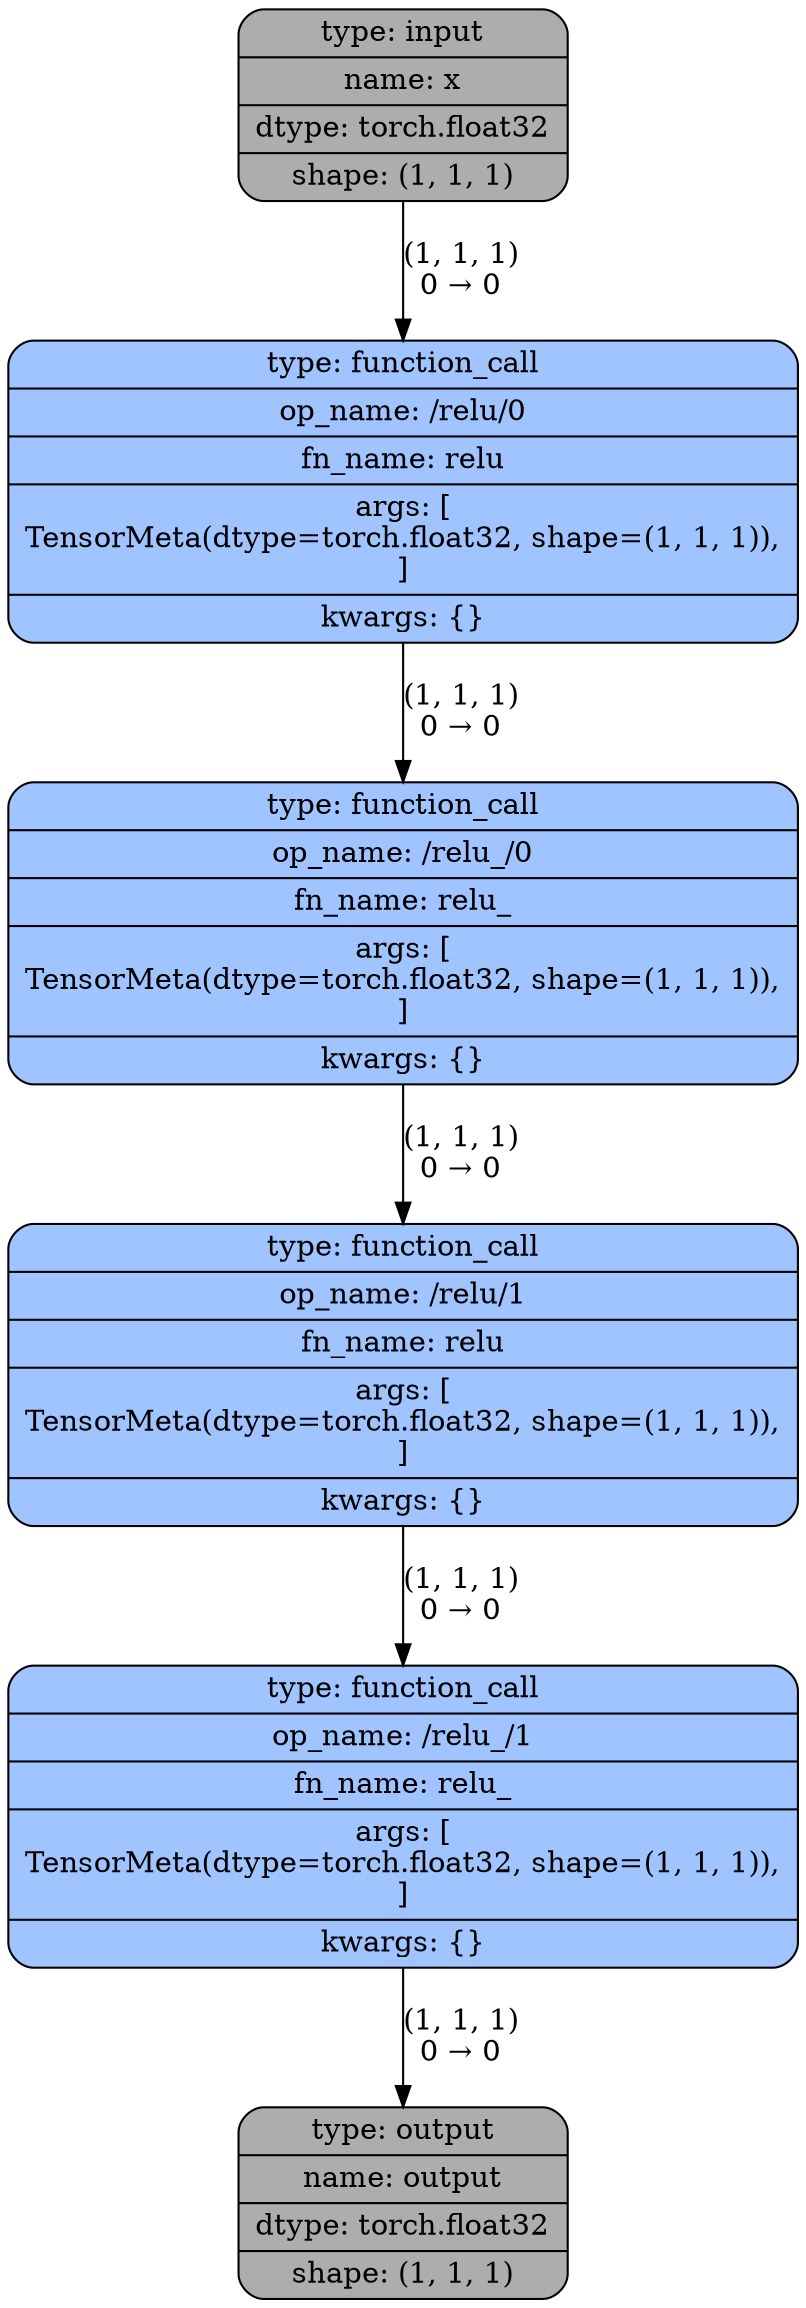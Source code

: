 digraph {
rankdir=TB;
0 [label="{type: input|name: x|dtype: torch.float32|shape: (1, 1, 1)}", fillcolor="#adadad", fontcolor="#000000", shape=record, style="filled,rounded"];
1 [label="{type: function_call|op_name: /relu/0|fn_name: relu|args: [\nTensorMeta(dtype=torch.float32, shape=(1, 1, 1)),\n]|kwargs: \{\}}", fillcolor="#a0c4ff", fontcolor="#000000", shape=record, style="filled,rounded"];
2 [label="{type: function_call|op_name: /relu_/0|fn_name: relu_|args: [\nTensorMeta(dtype=torch.float32, shape=(1, 1, 1)),\n]|kwargs: \{\}}", fillcolor="#a0c4ff", fontcolor="#000000", shape=record, style="filled,rounded"];
3 [label="{type: function_call|op_name: /relu/1|fn_name: relu|args: [\nTensorMeta(dtype=torch.float32, shape=(1, 1, 1)),\n]|kwargs: \{\}}", fillcolor="#a0c4ff", fontcolor="#000000", shape=record, style="filled,rounded"];
4 [label="{type: function_call|op_name: /relu_/1|fn_name: relu_|args: [\nTensorMeta(dtype=torch.float32, shape=(1, 1, 1)),\n]|kwargs: \{\}}", fillcolor="#a0c4ff", fontcolor="#000000", shape=record, style="filled,rounded"];
5 [label="{type: output|name: output|dtype: torch.float32|shape: (1, 1, 1)}", fillcolor="#adadad", fontcolor="#000000", shape=record, style="filled,rounded"];
0 -> 1 [label="(1, 1, 1)\n0 → 0"];
1 -> 2 [label="(1, 1, 1)\n0 → 0"];
2 -> 3 [label="(1, 1, 1)\n0 → 0"];
3 -> 4 [label="(1, 1, 1)\n0 → 0"];
4 -> 5 [label="(1, 1, 1)\n0 → 0"];
}
